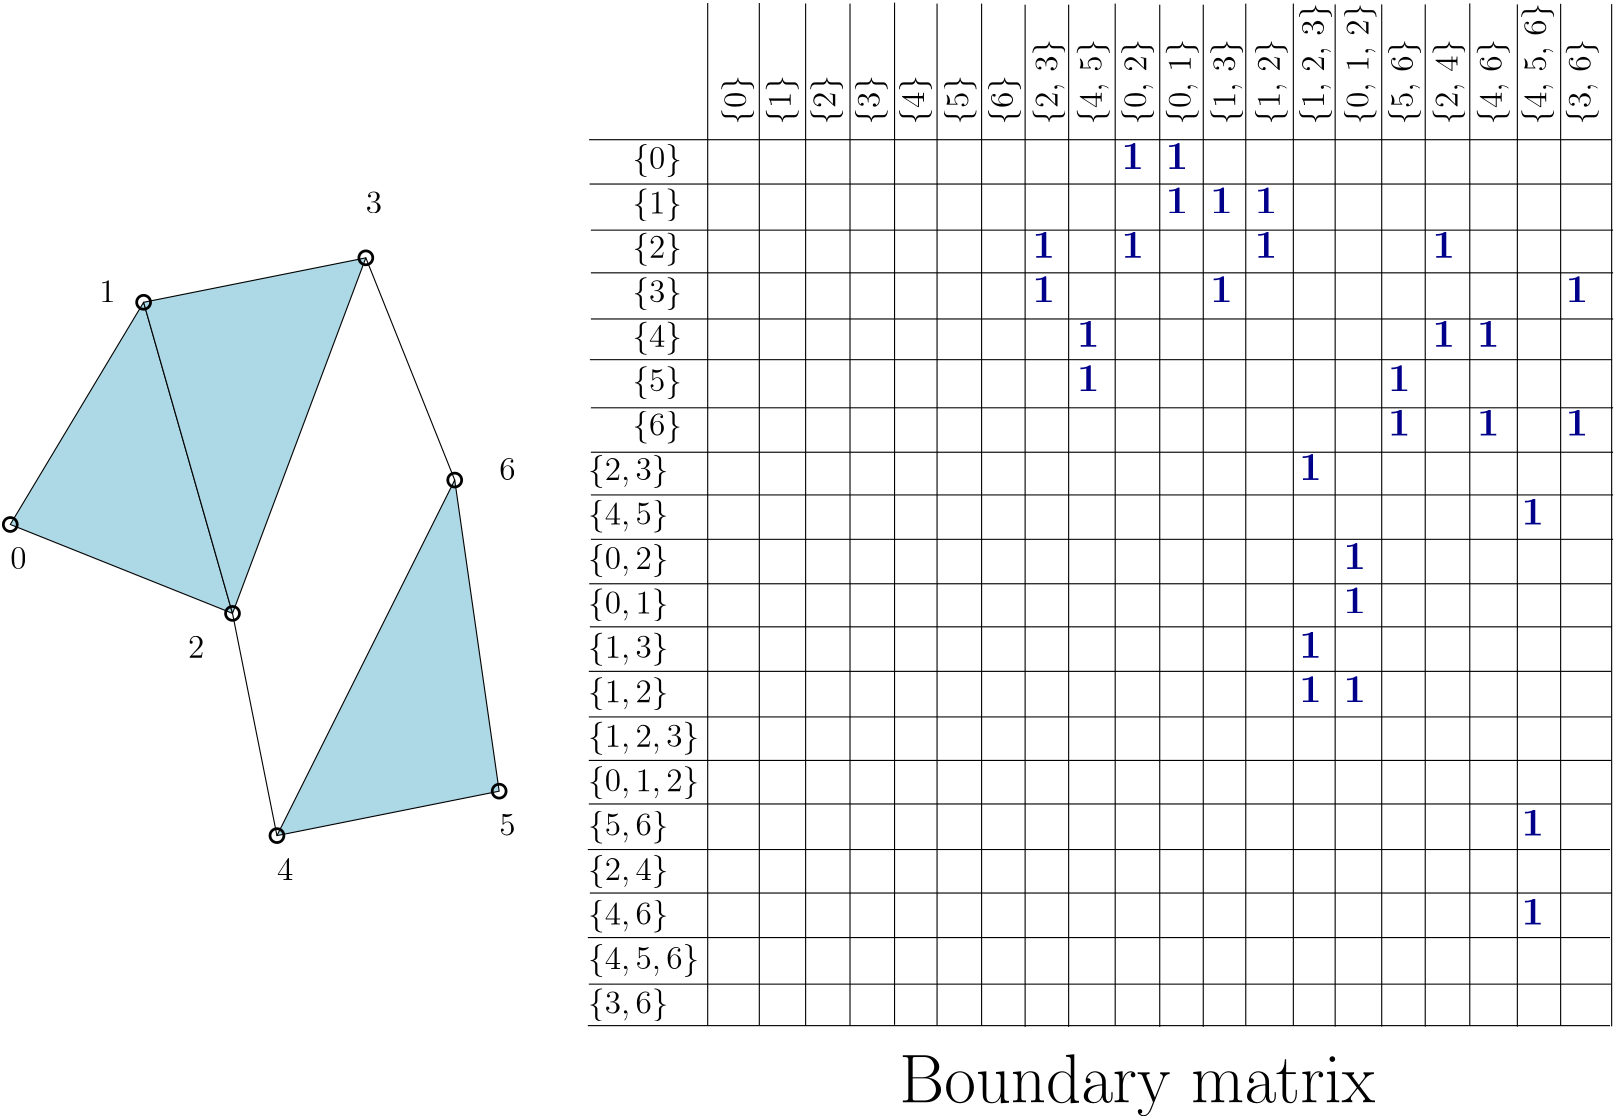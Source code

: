 <?xml version="1.0"?>
<!DOCTYPE ipe SYSTEM "ipe.dtd">
<ipe version="70218" creator="Ipe 7.2.24">
<info created="D:20240620151813" modified="D:20240621154217"/>
<preamble>\usepackage{graphicx}</preamble>
<ipestyle name="basic">
<symbol name="arrow/arc(spx)">
<path stroke="sym-stroke" fill="sym-stroke" pen="sym-pen">
0 0 m
-1 0.333 l
-1 -0.333 l
h
</path>
</symbol>
<symbol name="arrow/farc(spx)">
<path stroke="sym-stroke" fill="white" pen="sym-pen">
0 0 m
-1 0.333 l
-1 -0.333 l
h
</path>
</symbol>
<symbol name="arrow/ptarc(spx)">
<path stroke="sym-stroke" fill="sym-stroke" pen="sym-pen">
0 0 m
-1 0.333 l
-0.8 0 l
-1 -0.333 l
h
</path>
</symbol>
<symbol name="arrow/fptarc(spx)">
<path stroke="sym-stroke" fill="white" pen="sym-pen">
0 0 m
-1 0.333 l
-0.8 0 l
-1 -0.333 l
h
</path>
</symbol>
<symbol name="mark/circle(sx)" transformations="translations">
<path fill="sym-stroke">
0.6 0 0 0.6 0 0 e
0.4 0 0 0.4 0 0 e
</path>
</symbol>
<symbol name="mark/disk(sx)" transformations="translations">
<path fill="sym-stroke">
0.6 0 0 0.6 0 0 e
</path>
</symbol>
<symbol name="mark/fdisk(sfx)" transformations="translations">
<group>
<path fill="sym-fill">
0.5 0 0 0.5 0 0 e
</path>
<path fill="sym-stroke" fillrule="eofill">
0.6 0 0 0.6 0 0 e
0.4 0 0 0.4 0 0 e
</path>
</group>
</symbol>
<symbol name="mark/box(sx)" transformations="translations">
<path fill="sym-stroke" fillrule="eofill">
-0.6 -0.6 m
0.6 -0.6 l
0.6 0.6 l
-0.6 0.6 l
h
-0.4 -0.4 m
0.4 -0.4 l
0.4 0.4 l
-0.4 0.4 l
h
</path>
</symbol>
<symbol name="mark/square(sx)" transformations="translations">
<path fill="sym-stroke">
-0.6 -0.6 m
0.6 -0.6 l
0.6 0.6 l
-0.6 0.6 l
h
</path>
</symbol>
<symbol name="mark/fsquare(sfx)" transformations="translations">
<group>
<path fill="sym-fill">
-0.5 -0.5 m
0.5 -0.5 l
0.5 0.5 l
-0.5 0.5 l
h
</path>
<path fill="sym-stroke" fillrule="eofill">
-0.6 -0.6 m
0.6 -0.6 l
0.6 0.6 l
-0.6 0.6 l
h
-0.4 -0.4 m
0.4 -0.4 l
0.4 0.4 l
-0.4 0.4 l
h
</path>
</group>
</symbol>
<symbol name="mark/cross(sx)" transformations="translations">
<group>
<path fill="sym-stroke">
-0.43 -0.57 m
0.57 0.43 l
0.43 0.57 l
-0.57 -0.43 l
h
</path>
<path fill="sym-stroke">
-0.43 0.57 m
0.57 -0.43 l
0.43 -0.57 l
-0.57 0.43 l
h
</path>
</group>
</symbol>
<symbol name="arrow/fnormal(spx)">
<path stroke="sym-stroke" fill="white" pen="sym-pen">
0 0 m
-1 0.333 l
-1 -0.333 l
h
</path>
</symbol>
<symbol name="arrow/pointed(spx)">
<path stroke="sym-stroke" fill="sym-stroke" pen="sym-pen">
0 0 m
-1 0.333 l
-0.8 0 l
-1 -0.333 l
h
</path>
</symbol>
<symbol name="arrow/fpointed(spx)">
<path stroke="sym-stroke" fill="white" pen="sym-pen">
0 0 m
-1 0.333 l
-0.8 0 l
-1 -0.333 l
h
</path>
</symbol>
<symbol name="arrow/linear(spx)">
<path stroke="sym-stroke" pen="sym-pen">
-1 0.333 m
0 0 l
-1 -0.333 l
</path>
</symbol>
<symbol name="arrow/fdouble(spx)">
<path stroke="sym-stroke" fill="white" pen="sym-pen">
0 0 m
-1 0.333 l
-1 -0.333 l
h
-1 0 m
-2 0.333 l
-2 -0.333 l
h
</path>
</symbol>
<symbol name="arrow/double(spx)">
<path stroke="sym-stroke" fill="sym-stroke" pen="sym-pen">
0 0 m
-1 0.333 l
-1 -0.333 l
h
-1 0 m
-2 0.333 l
-2 -0.333 l
h
</path>
</symbol>
<symbol name="arrow/mid-normal(spx)">
<path stroke="sym-stroke" fill="sym-stroke" pen="sym-pen">
0.5 0 m
-0.5 0.333 l
-0.5 -0.333 l
h
</path>
</symbol>
<symbol name="arrow/mid-fnormal(spx)">
<path stroke="sym-stroke" fill="white" pen="sym-pen">
0.5 0 m
-0.5 0.333 l
-0.5 -0.333 l
h
</path>
</symbol>
<symbol name="arrow/mid-pointed(spx)">
<path stroke="sym-stroke" fill="sym-stroke" pen="sym-pen">
0.5 0 m
-0.5 0.333 l
-0.3 0 l
-0.5 -0.333 l
h
</path>
</symbol>
<symbol name="arrow/mid-fpointed(spx)">
<path stroke="sym-stroke" fill="white" pen="sym-pen">
0.5 0 m
-0.5 0.333 l
-0.3 0 l
-0.5 -0.333 l
h
</path>
</symbol>
<symbol name="arrow/mid-double(spx)">
<path stroke="sym-stroke" fill="sym-stroke" pen="sym-pen">
1 0 m
0 0.333 l
0 -0.333 l
h
0 0 m
-1 0.333 l
-1 -0.333 l
h
</path>
</symbol>
<symbol name="arrow/mid-fdouble(spx)">
<path stroke="sym-stroke" fill="white" pen="sym-pen">
1 0 m
0 0.333 l
0 -0.333 l
h
0 0 m
-1 0.333 l
-1 -0.333 l
h
</path>
</symbol>
<anglesize name="22.5 deg" value="22.5"/>
<anglesize name="30 deg" value="30"/>
<anglesize name="45 deg" value="45"/>
<anglesize name="60 deg" value="60"/>
<anglesize name="90 deg" value="90"/>
<arrowsize name="large" value="10"/>
<arrowsize name="small" value="5"/>
<arrowsize name="tiny" value="3"/>
<color name="blue" value="0 0 1"/>
<color name="brown" value="0.647 0.165 0.165"/>
<color name="darkblue" value="0 0 0.545"/>
<color name="darkcyan" value="0 0.545 0.545"/>
<color name="darkgray" value="0.663"/>
<color name="darkgreen" value="0 0.392 0"/>
<color name="darkmagenta" value="0.545 0 0.545"/>
<color name="darkorange" value="1 0.549 0"/>
<color name="darkred" value="0.545 0 0"/>
<color name="gold" value="1 0.843 0"/>
<color name="gray" value="0.745"/>
<color name="green" value="0 1 0"/>
<color name="lightblue" value="0.678 0.847 0.902"/>
<color name="lightcyan" value="0.878 1 1"/>
<color name="lightgray" value="0.827"/>
<color name="lightgreen" value="0.565 0.933 0.565"/>
<color name="lightyellow" value="1 1 0.878"/>
<color name="navy" value="0 0 0.502"/>
<color name="orange" value="1 0.647 0"/>
<color name="pink" value="1 0.753 0.796"/>
<color name="purple" value="0.627 0.125 0.941"/>
<color name="red" value="1 0 0"/>
<color name="seagreen" value="0.18 0.545 0.341"/>
<color name="turquoise" value="0.251 0.878 0.816"/>
<color name="violet" value="0.933 0.51 0.933"/>
<color name="yellow" value="1 1 0"/>
<dashstyle name="dash dot dotted" value="[4 2 1 2 1 2] 0"/>
<dashstyle name="dash dotted" value="[4 2 1 2] 0"/>
<dashstyle name="dashed" value="[4] 0"/>
<dashstyle name="dotted" value="[1 3] 0"/>
<gridsize name="10 pts (~3.5 mm)" value="10"/>
<gridsize name="14 pts (~5 mm)" value="14"/>
<gridsize name="16 pts (~6 mm)" value="16"/>
<gridsize name="20 pts (~7 mm)" value="20"/>
<gridsize name="28 pts (~10 mm)" value="28"/>
<gridsize name="32 pts (~12 mm)" value="32"/>
<gridsize name="4 pts" value="4"/>
<gridsize name="56 pts (~20 mm)" value="56"/>
<gridsize name="8 pts (~3 mm)" value="8"/>
<opacity name="10%" value="0.1"/>
<opacity name="30%" value="0.3"/>
<opacity name="50%" value="0.5"/>
<opacity name="75%" value="0.75"/>
<pen name="fat" value="1.2"/>
<pen name="heavier" value="0.8"/>
<pen name="ultrafat" value="2"/>
<symbolsize name="large" value="5"/>
<symbolsize name="small" value="2"/>
<symbolsize name="tiny" value="1.1"/>
<textsize name="Huge" value="\Huge"/>
<textsize name="LARGE" value="\LARGE"/>
<textsize name="Large" value="\Large"/>
<textsize name="footnote" value="\footnotesize"/>
<textsize name="huge" value="\huge"/>
<textsize name="large" value="\large"/>
<textsize name="small" value="\small"/>
<textsize name="tiny" value="\tiny"/>
<textstyle name="center" begin="\begin{center}" end="\end{center}"/>
<textstyle name="item" begin="\begin{itemize}\item{}" end="\end{itemize}"/>
<textstyle name="itemize" begin="\begin{itemize}" end="\end{itemize}"/>
<tiling name="falling" angle="-60" step="4" width="1"/>
<tiling name="rising" angle="30" step="4" width="1"/>
</ipestyle>
<page>
<layer name="alpha"/>
<view layers="alpha" active="alpha"/>
<text layer="alpha" matrix="1 0 0 1 160 0" transformations="translations" pos="80 688" stroke="black" type="label" width="17.808" height="8.965" depth="2.99" valign="baseline" size="large" style="math">\{0\}</text>
<text matrix="1 0 0 1 192 16" transformations="translations" pos="80 688" stroke="black" type="label" width="11.955" height="17.808" depth="0" valign="baseline" size="large" style="math">\rotatebox{90}{\{0\}}</text>
<text matrix="1 0 0 1 160 -16" transformations="translations" pos="80 688" stroke="black" type="label" width="17.808" height="8.965" depth="2.99" valign="baseline" size="large" style="math">\{1\}</text>
<text matrix="1 0 0 1 208 16" transformations="translations" pos="80 688" stroke="black" type="label" width="11.955" height="17.808" depth="0" valign="baseline" size="large" style="math">\rotatebox{90}{\{1\}}</text>
<text matrix="1 0 0 1 160 -32" transformations="translations" pos="80 688" stroke="black" type="label" width="17.808" height="8.965" depth="2.99" valign="baseline" size="large" style="math">\{2\}</text>
<text matrix="1 0 0 1 160 -48" transformations="translations" pos="80 688" stroke="black" type="label" width="17.808" height="8.965" depth="2.99" valign="baseline" size="large" style="math">\{3\}</text>
<text matrix="1 0 0 1 224 16" transformations="translations" pos="80 688" stroke="black" type="label" width="11.955" height="17.808" depth="0" valign="baseline" size="large" style="math">\rotatebox{90}{\{2\}}</text>
<text matrix="1 0 0 1 240 16" transformations="translations" pos="80 688" stroke="black" type="label" width="11.955" height="17.808" depth="0" valign="baseline" size="large" style="math">\rotatebox{90}{\{3\}}</text>
<text matrix="1 0 0 1 160 -64" transformations="translations" pos="80 688" stroke="black" type="label" width="17.808" height="8.965" depth="2.99" valign="baseline" size="large" style="math">\{4\}</text>
<text matrix="1 0 0 1 160 -80" transformations="translations" pos="80 688" stroke="black" type="label" width="17.808" height="8.965" depth="2.99" valign="baseline" size="large" style="math">\{5\}</text>
<text matrix="1 0 0 1 160 -96" transformations="translations" pos="80 688" stroke="black" type="label" width="17.808" height="8.965" depth="2.99" valign="baseline" size="large" style="math">\{6\}</text>
<text matrix="1 0 0 1 144 -112" transformations="translations" pos="80 688" stroke="black" type="label" width="28.905" height="8.965" depth="2.99" valign="baseline" size="large" style="math">\{2, 3\}</text>
<text matrix="1 0 0 1 144 -128" transformations="translations" pos="80 688" stroke="black" type="label" width="28.905" height="8.965" depth="2.99" valign="baseline" size="large" style="math">\{4, 5\}</text>
<text matrix="1 0 0 1 144 -144" transformations="translations" pos="80 688" stroke="black" type="label" width="28.905" height="8.965" depth="2.99" valign="baseline" size="large" style="math">\{0, 2\}</text>
<text matrix="1 0 0 1 144 -160" transformations="translations" pos="80 688" stroke="black" type="label" width="28.905" height="8.965" depth="2.99" valign="baseline" size="large" style="math">\{0, 1\}</text>
<text matrix="1 0 0 1 144 -176" transformations="translations" pos="80 688" stroke="black" type="label" width="28.905" height="8.965" depth="2.99" valign="baseline" size="large" style="math">\{1, 3\}</text>
<text matrix="1 0 0 1 144 -192" transformations="translations" pos="80 688" stroke="black" type="label" width="28.905" height="8.965" depth="2.99" valign="baseline" size="large" style="math">\{1, 2\}</text>
<text matrix="1 0 0 1 144 -208" transformations="translations" pos="80 688" stroke="black" type="label" width="40.002" height="8.965" depth="2.99" valign="baseline" size="large" style="math">\{1, 2, 3\}</text>
<text matrix="1 0 0 1 144 -224" transformations="translations" pos="80 688" stroke="black" type="label" width="40.002" height="8.965" depth="2.99" valign="baseline" size="large" style="math">\{0, 1, 2\}</text>
<text matrix="1 0 0 1 144 -240" transformations="translations" pos="80 688" stroke="black" type="label" width="28.905" height="8.965" depth="2.99" valign="baseline" size="large" style="math">\{5, 6\}</text>
<text matrix="1 0 0 1 144 -256" transformations="translations" pos="80 688" stroke="black" type="label" width="28.905" height="8.965" depth="2.99" valign="baseline" size="large" style="math">\{2, 4\}</text>
<text matrix="1 0 0 1 144 -272" transformations="translations" pos="80 688" stroke="black" type="label" width="28.905" height="8.965" depth="2.99" valign="baseline" size="large" style="math">\{4, 6\}</text>
<text matrix="1 0 0 1 144 -288" transformations="translations" pos="80 688" stroke="black" type="label" width="40.002" height="8.965" depth="2.99" valign="baseline" size="large" style="math">\{4, 5, 6\}</text>
<text matrix="1 0 0 1 144 -304" transformations="translations" pos="80 688" stroke="black" type="label" width="28.905" height="8.965" depth="2.99" valign="baseline" size="large" style="math">\{3, 6\}</text>
<text matrix="1 0 0 1 256 16" transformations="translations" pos="80 688" stroke="black" type="label" width="11.955" height="17.808" depth="0" valign="baseline" size="large" style="math">\rotatebox{90}{\{4\}}</text>
<text matrix="1 0 0 1 272 16" transformations="translations" pos="80 688" stroke="black" type="label" width="11.955" height="17.808" depth="0" valign="baseline" size="large" style="math">\rotatebox{90}{\{5\}}</text>
<text matrix="1 0 0 1 288 16" transformations="translations" pos="80 688" stroke="black" type="label" width="11.955" height="17.808" depth="0" valign="baseline" size="large" style="math">\rotatebox{90}{\{6\}}</text>
<text matrix="1 0 0 1 304 16" transformations="translations" pos="80 688" stroke="black" type="label" width="11.955" height="30.815" depth="0" valign="baseline" size="large" style="math">\rotatebox{90}{\{2, 3\}}</text>
<text matrix="1 0 0 1 240 80" transformations="translations" pos="144 576" stroke="darkblue" type="label" width="8.07" height="9.245" depth="0" valign="baseline" size="Large" style="math">\textbf{1}</text>
<text matrix="1 0 0 1 224 64" transformations="translations" pos="160 576" stroke="darkblue" type="label" width="8.07" height="9.245" depth="0" valign="baseline" size="Large" style="math">\textbf{1}</text>
<text matrix="1 0 0 1 320 16" transformations="translations" pos="80 688" stroke="black" type="label" width="11.955" height="30.815" depth="0" valign="baseline" size="large" style="math">\rotatebox{90}{\{4, 5\}}</text>
<text matrix="1 0 0 1 336 16" transformations="translations" pos="80 688" stroke="black" type="label" width="11.955" height="30.815" depth="0" valign="baseline" size="large" style="math">\rotatebox{90}{\{0, 2\}}</text>
<text matrix="1 0 0 1 352 16" transformations="translations" pos="80 688" stroke="black" type="label" width="11.955" height="30.815" depth="0" valign="baseline" size="large" style="math">\rotatebox{90}{\{0, 1\}}</text>
<text matrix="1 0 0 1 368 16" transformations="translations" pos="80 688" stroke="black" type="label" width="11.955" height="30.815" depth="0" valign="baseline" size="large" style="math">\rotatebox{90}{\{1, 3\}}</text>
<text matrix="1 0 0 1 384 16" transformations="translations" pos="80 688" stroke="black" type="label" width="11.955" height="30.815" depth="0" valign="baseline" size="large" style="math">\rotatebox{90}{\{1, 2\}}</text>
<text matrix="1 0 0 1 400 16" transformations="translations" pos="80 688" stroke="black" type="label" width="11.955" height="43.821" depth="0" valign="baseline" size="large" style="math">\rotatebox{90}{\{1, 2, 3\}}</text>
<text matrix="1 0 0 1 416 16" transformations="translations" pos="80 688" stroke="black" type="label" width="11.955" height="43.821" depth="0" valign="baseline" size="large" style="math">\rotatebox{90}{\{0, 1, 2\}}</text>
<text matrix="1 0 0 1 432 16" transformations="translations" pos="80 688" stroke="black" type="label" width="11.955" height="30.815" depth="0" valign="baseline" size="large" style="math">\rotatebox{90}{\{5, 6\}}</text>
<text matrix="1 0 0 1 448 16" transformations="translations" pos="80 688" stroke="black" type="label" width="11.955" height="30.815" depth="0" valign="baseline" size="large" style="math">\rotatebox{90}{\{2, 4\}}</text>
<text matrix="1 0 0 1 464 16" transformations="translations" pos="80 688" stroke="black" type="label" width="11.955" height="30.815" depth="0" valign="baseline" size="large" style="math">\rotatebox{90}{\{4, 6\}}</text>
<text matrix="1 0 0 1 480 16" transformations="translations" pos="80 688" stroke="black" type="label" width="11.955" height="43.821" depth="0" valign="baseline" size="large" style="math">\rotatebox{90}{\{4, 5, 6\}}</text>
<text matrix="1 0 0 1 496 16" transformations="translations" pos="80 688" stroke="black" type="label" width="11.955" height="30.815" depth="0" valign="baseline" size="large" style="math">\rotatebox{90}{\{3, 6\}}</text>
<text matrix="1 0 0 1 224 64" transformations="translations" pos="176 560" stroke="darkblue" type="label" width="8.07" height="9.245" depth="0" valign="baseline" size="Large" style="math">\textbf{1}</text>
<text matrix="1 0 0 1 208 48" transformations="translations" pos="192 560" stroke="darkblue" type="label" width="8.07" height="9.245" depth="0" valign="baseline" size="Large" style="math">\textbf{1}</text>
<text matrix="1 0 0 1 304 144" transformations="translations" pos="112 544" stroke="darkblue" type="label" width="8.07" height="9.245" depth="0" valign="baseline" size="Large" style="math">\textbf{1}</text>
<text matrix="1 0 0 1 272 112" transformations="translations" pos="144 544" stroke="darkblue" type="label" width="8.07" height="9.245" depth="0" valign="baseline" size="Large" style="math">\textbf{1}</text>
<text matrix="1 0 0 1 320 160" transformations="translations" pos="112 528" stroke="darkblue" type="label" width="8.07" height="9.245" depth="0" valign="baseline" size="Large" style="math">\textbf{1}</text>
<text matrix="1 0 0 1 304 144" transformations="translations" pos="128 528" stroke="darkblue" type="label" width="8.07" height="9.245" depth="0" valign="baseline" size="Large" style="math">\textbf{1}</text>
<text matrix="1 0 0 1 320 160" transformations="translations" pos="128 512" stroke="darkblue" type="label" width="8.07" height="9.245" depth="0" valign="baseline" size="Large" style="math">\textbf{1}</text>
<text matrix="1 0 0 1 288 128" transformations="translations" pos="160 512" stroke="darkblue" type="label" width="8.07" height="9.245" depth="0" valign="baseline" size="Large" style="math">\textbf{1}</text>
<text matrix="1 0 0 1 336 176" transformations="translations" pos="128 496" stroke="darkblue" type="label" width="8.07" height="9.245" depth="0" valign="baseline" size="Large" style="math">\textbf{1}</text>
<text matrix="1 0 0 1 320 160" transformations="translations" pos="144 496" stroke="darkblue" type="label" width="8.07" height="9.245" depth="0" valign="baseline" size="Large" style="math">\textbf{1}</text>
<text matrix="1 0 0 1 256 96" transformations="translations" pos="224 480" stroke="darkblue" type="label" width="8.07" height="9.245" depth="0" valign="baseline" size="Large" style="math">\textbf{1}</text>
<text matrix="1 0 0 1 192 32" transformations="translations" pos="288 480" stroke="darkblue" type="label" width="8.07" height="9.245" depth="0" valign="baseline" size="Large" style="math">\textbf{1}</text>
<text matrix="1 0 0 1 176 16" transformations="translations" pos="304 480" stroke="darkblue" type="label" width="8.07" height="9.245" depth="0" valign="baseline" size="Large" style="math">\textbf{1}</text>
<text matrix="1 0 0 1 192 32" transformations="translations" pos="304 464" stroke="darkblue" type="label" width="8.07" height="9.245" depth="0" valign="baseline" size="Large" style="math">\textbf{1}</text>
<text matrix="1 0 0 1 224 64" transformations="translations" pos="272 464" stroke="darkblue" type="label" width="8.07" height="9.245" depth="0" valign="baseline" size="Large" style="math">\textbf{1}</text>
<text matrix="1 0 0 1 240 80" transformations="translations" pos="256 464" stroke="darkblue" type="label" width="8.07" height="9.245" depth="0" valign="baseline" size="Large" style="math">\textbf{1}</text>
<text matrix="1 0 0 1 304 144" transformations="translations" pos="208 448" stroke="darkblue" type="label" width="8.07" height="9.245" depth="0" valign="baseline" size="Large" style="math">\textbf{1}</text>
<text matrix="1 0 0 1 320 160" transformations="translations" pos="192 448" stroke="darkblue" type="label" width="8.07" height="9.245" depth="0" valign="baseline" size="Large" style="math">\textbf{1}</text>
<text matrix="1 0 0 1 352 192" transformations="translations" pos="176 432" stroke="darkblue" type="label" width="8.07" height="9.245" depth="0" valign="baseline" size="Large" style="math">\textbf{1}</text>
<text matrix="1 0 0 1 384 224" transformations="translations" pos="144 432" stroke="darkblue" type="label" width="8.07" height="9.245" depth="0" valign="baseline" size="Large" style="math">\textbf{1}</text>
<text matrix="1 0 0 1 368 208" transformations="translations" pos="176 416" stroke="darkblue" type="label" width="8.07" height="9.245" depth="0" valign="baseline" size="Large" style="math">\textbf{1}</text>
<text matrix="1 0 0 1 336 176" transformations="translations" pos="208 416" stroke="darkblue" type="label" width="8.07" height="9.245" depth="0" valign="baseline" size="Large" style="math">\textbf{1}</text>
<text matrix="1 0 0 1 176 16" transformations="translations" pos="384 400" stroke="darkblue" type="label" width="8.07" height="9.245" depth="0" valign="baseline" size="Large" style="math">\textbf{1}</text>
<text matrix="1 0 0 1 208 48" transformations="translations" pos="352 400" stroke="darkblue" type="label" width="8.07" height="9.245" depth="0" valign="baseline" size="Large" style="math">\textbf{1}</text>
<text matrix="1 0 0 1 320 160" transformations="translations" pos="240 400" stroke="darkblue" type="label" width="8.07" height="9.245" depth="0" valign="baseline" size="Large" style="math">\textbf{1}</text>
<text matrix="1 0 0 1 368 208" transformations="translations" pos="208 384" stroke="darkblue" type="label" width="8.07" height="9.245" depth="0" valign="baseline" size="Large" style="math">\textbf{1}</text>
<text matrix="1 0 0 1 416 256" transformations="translations" pos="160 384" stroke="darkblue" type="label" width="8.07" height="9.245" depth="0" valign="baseline" size="Large" style="math">\textbf{1}</text>
<path matrix="1 0 0 1 171.07 -4.25879" stroke="black">
96 752 m
96 384 l
</path>
<path matrix="1 0 0 1 160.364 -5.4657" stroke="black">
64 704 m
432 704 l
</path>
<path matrix="1 0 0 1 160.545 -21.4245" stroke="black">
64 704 m
432 704 l
</path>
<path matrix="1 0 0 1 161.024 -38.0293" stroke="black">
64 704 m
432 704 l
</path>
<path matrix="1 0 0 1 161.024 -53.404" stroke="black">
64 704 m
432 704 l
</path>
<path matrix="1 0 0 1 161.024 -70.0087" stroke="black">
64 704 m
432 704 l
</path>
<path matrix="1 0 0 1 160.659 -84.6547" stroke="black">
64 704 m
432 704 l
</path>
<path matrix="1 0 0 1 161.024 -101.988" stroke="black">
64 704 m
432 704 l
</path>
<path matrix="1 0 0 1 161.024 -117.978" stroke="black">
64 704 m
432 704 l
</path>
<path matrix="1 0 0 1 161.024 -133.353" stroke="black">
64 704 m
432 704 l
</path>
<path matrix="1 0 0 1 161.024 -149.342" stroke="black">
64 704 m
432 704 l
</path>
<path matrix="1 0 0 1 160.409 -165.332" stroke="black">
64 704 m
432 704 l
</path>
<path matrix="1 0 0 1 160.64 -180.844" stroke="black">
64 704 m
432 704 l
</path>
<path matrix="1 0 0 1 160.275 -196.877" stroke="black">
64 704 m
432 704 l
</path>
<path matrix="1 0 0 1 160.275 -213.274" stroke="black">
64 704 m
432 704 l
</path>
<path matrix="1 0 0 1 160.275 -228.942" stroke="black">
64 704 m
432 704 l
</path>
<path matrix="1 0 0 1 160.275 -244.611" stroke="black">
64 704 m
432 704 l
</path>
<path matrix="1 0 0 1 159.911 -261.008" stroke="black">
64 704 m
432 704 l
</path>
<path matrix="1 0 0 1 160.64 -276.676" stroke="black">
64 704 m
432 704 l
</path>
<path matrix="1 0 0 1 159.911 -292.709" stroke="black">
64 704 m
432 704 l
</path>
<path matrix="1 0 0 1 160.275 -309.47" stroke="black">
64 704 m
432 704 l
</path>
<path matrix="1 0 0 1 159.911 -324.409" stroke="black">
64 704 m
432 704 l
</path>
<path matrix="1 0 0 1 189.654 -4.25893" stroke="black">
96 752 m
96 384 l
</path>
<path matrix="1 0 0 1 206.326 -4.41752" stroke="black">
96 752 m
96 384 l
</path>
<path matrix="1 0 0 1 222.304 -4.48319" stroke="black">
96 752 m
96 384 l
</path>
<path matrix="1 0 0 1 238.337 -4.11881" stroke="black">
96 752 m
96 384 l
</path>
<path matrix="1 0 0 1 253.641 -4.48319" stroke="black">
96 752 m
96 384 l
</path>
<path matrix="1 0 0 1 269.674 -4.48319" stroke="black">
96 752 m
96 384 l
</path>
<path matrix="1 0 0 1 285.342 -4.84757" stroke="black">
96 752 m
96 384 l
</path>
<path matrix="1 0 0 1 301.01 -4.84757" stroke="black">
96 752 m
96 384 l
</path>
<path matrix="1 0 0 1 317.772 -4.48319" stroke="black">
96 752 m
96 384 l
</path>
<path matrix="1 0 0 1 333.805 -4.84757" stroke="black">
96 752 m
96 384 l
</path>
<path matrix="1 0 0 1 349.473 -4.84757" stroke="black">
96 752 m
96 384 l
</path>
<path matrix="1 0 0 1 364.777 -4.48319" stroke="black">
96 752 m
96 384 l
</path>
<path matrix="1 0 0 1 381.903 -4.48319" stroke="black">
96 752 m
96 384 l
</path>
<path matrix="1 0 0 1 396.957 -4.76085" stroke="black">
96 752 m
96 384 l
</path>
<path matrix="1 0 0 1 413.718 -4.76085" stroke="black">
96 752 m
96 384 l
</path>
<path matrix="1 0 0 1 429.386 -4.76085" stroke="black">
96 752 m
96 384 l
</path>
<path matrix="1 0 0 1 445.419 -4.39647" stroke="black">
96 752 m
96 384 l
</path>
<path matrix="1 0 0 1 462.545 -4.76085" stroke="black">
96 752 m
96 384 l
</path>
<path matrix="1 0 0 1 478.129 -4.53551" stroke="black">
96 752 m
96 384 l
</path>
<path matrix="1 0 0 1 496.494 -4.65871" stroke="black">
96 752 m
96 384 l
</path>
<text matrix="1 0 0 1 240 -416" transformations="translations" pos="96 768" stroke="black" type="label" width="171.483" height="17.215" depth="4.82" valign="baseline" size="Huge">Boundary matrix</text>
<path stroke="black" fill="lightblue">
16 560 m
64 640 l
96 528 l
96 528 l
h
</path>
<path stroke="black" fill="lightblue">
64 640 m
144 656 l
96 528 l
h
</path>
<path stroke="black" fill="lightblue">
176 576 m
192 464 l
112 448 l
112 448 l
h
</path>
<use name="mark/circle(sx)" pos="64 640" size="large" stroke="black"/>
<use name="mark/circle(sx)" pos="16 560" size="large" stroke="black"/>
<use name="mark/circle(sx)" pos="96 528" size="large" stroke="black"/>
<use name="mark/circle(sx)" pos="144 656" size="large" stroke="black"/>
<use name="mark/circle(sx)" pos="112 448" size="large" stroke="black"/>
<use name="mark/circle(sx)" pos="176 576" size="large" stroke="black"/>
<use name="mark/circle(sx)" pos="192 464" size="large" stroke="black"/>
<text transformations="translations" pos="16 544" stroke="black" type="label" width="5.853" height="7.704" depth="0" valign="baseline" size="large" style="math">0</text>
<text transformations="translations" pos="48 640" stroke="black" type="label" width="5.853" height="7.704" depth="0" valign="baseline" size="large" style="math">1</text>
<text transformations="translations" pos="80 512" stroke="black" type="label" width="5.853" height="7.704" depth="0" valign="baseline" size="large" style="math">2</text>
<text transformations="translations" pos="144 672" stroke="black" type="label" width="5.853" height="7.704" depth="0" valign="baseline" size="large" style="math">3</text>
<text transformations="translations" pos="112 432" stroke="black" type="label" width="5.853" height="7.704" depth="0" valign="baseline" size="large">4</text>
<text transformations="translations" pos="192 576" stroke="black" type="label" width="5.853" height="7.704" depth="0" valign="baseline" size="large">6</text>
<text transformations="translations" pos="192 448" stroke="black" type="label" width="5.853" height="7.704" depth="0" valign="baseline" size="large">5</text>
<text transformations="translations" pos="192 576" stroke="black" type="label" width="0" height="0" depth="0" valign="baseline" size="large"></text>
<path stroke="black">
96 528 m
112 448 l
h
</path>
<path stroke="black">
144 656 m
176 576 l
h
</path>
</page>
</ipe>

